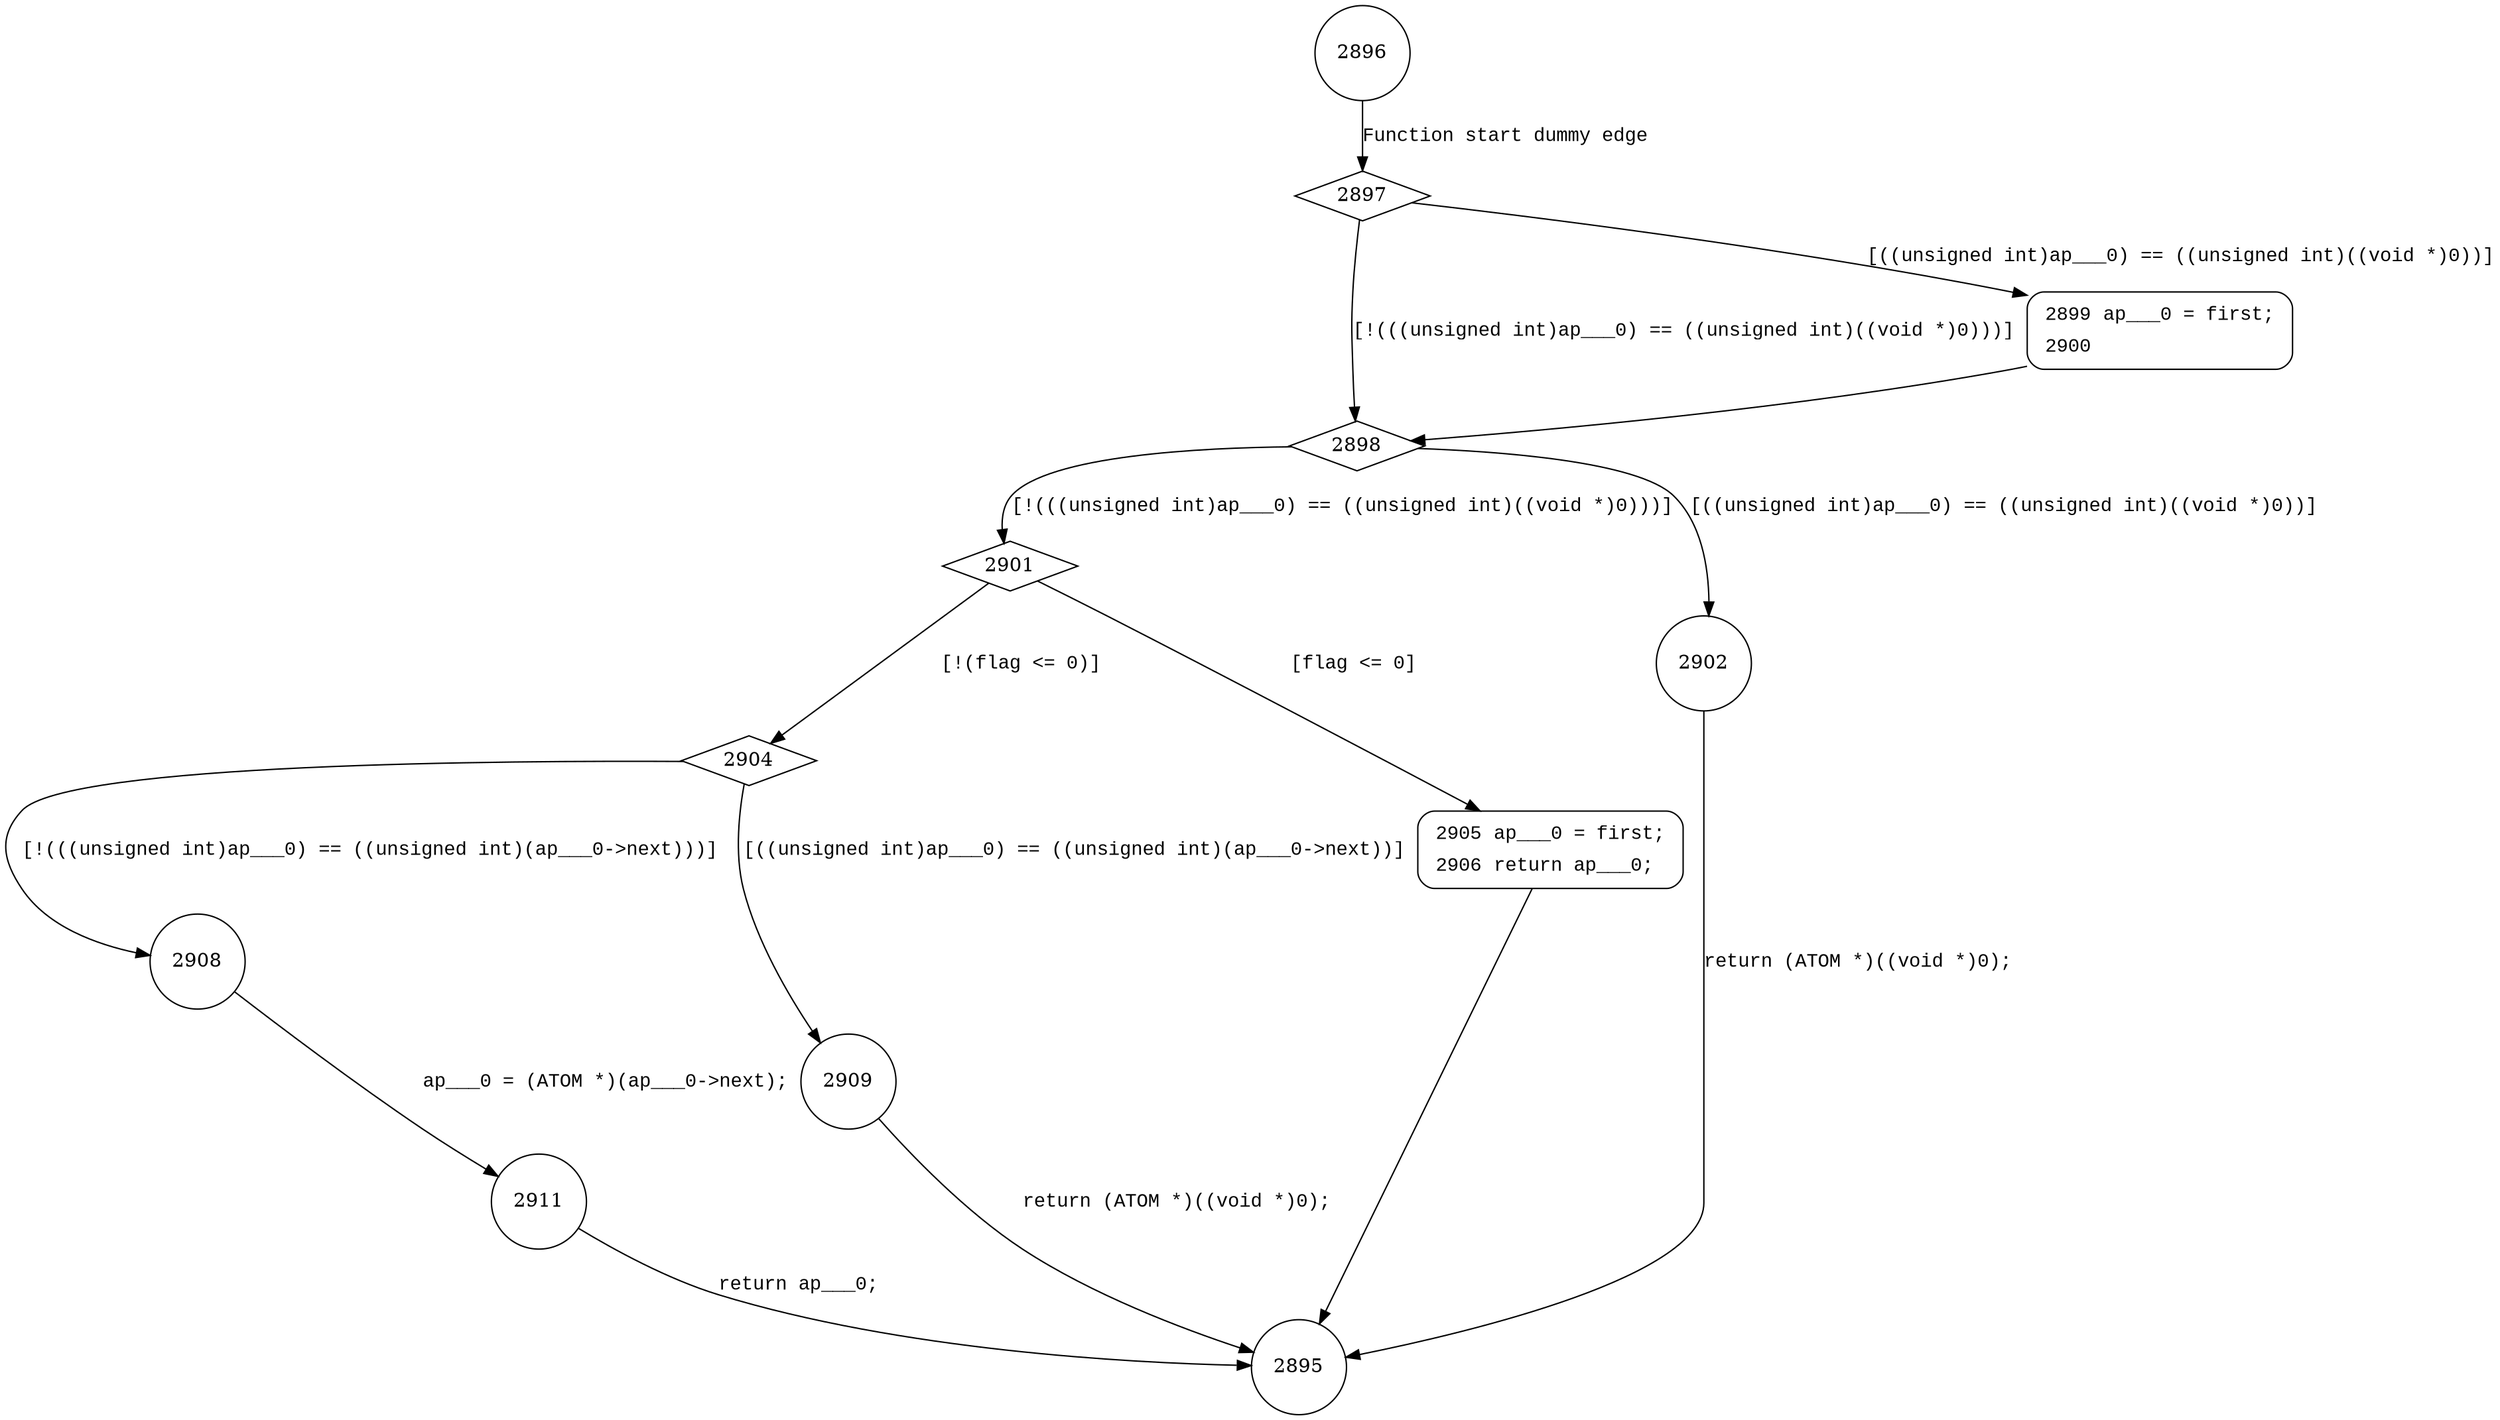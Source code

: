 digraph a_next {
2896 [shape="circle"]
2897 [shape="diamond"]
2898 [shape="diamond"]
2899 [shape="circle"]
2901 [shape="diamond"]
2902 [shape="circle"]
2904 [shape="diamond"]
2905 [shape="circle"]
2908 [shape="circle"]
2909 [shape="circle"]
2911 [shape="circle"]
2895 [shape="circle"]
2899 [style="filled,bold" penwidth="1" fillcolor="white" fontname="Courier New" shape="Mrecord" label=<<table border="0" cellborder="0" cellpadding="3" bgcolor="white"><tr><td align="right">2899</td><td align="left">ap___0 = first;</td></tr><tr><td align="right">2900</td><td align="left"></td></tr></table>>]
2899 -> 2898[label=""]
2905 [style="filled,bold" penwidth="1" fillcolor="white" fontname="Courier New" shape="Mrecord" label=<<table border="0" cellborder="0" cellpadding="3" bgcolor="white"><tr><td align="right">2905</td><td align="left">ap___0 = first;</td></tr><tr><td align="right">2906</td><td align="left">return ap___0;</td></tr></table>>]
2905 -> 2895[label=""]
2896 -> 2897 [label="Function start dummy edge" fontname="Courier New"]
2897 -> 2898 [label="[!(((unsigned int)ap___0) == ((unsigned int)((void *)0)))]" fontname="Courier New"]
2897 -> 2899 [label="[((unsigned int)ap___0) == ((unsigned int)((void *)0))]" fontname="Courier New"]
2898 -> 2901 [label="[!(((unsigned int)ap___0) == ((unsigned int)((void *)0)))]" fontname="Courier New"]
2898 -> 2902 [label="[((unsigned int)ap___0) == ((unsigned int)((void *)0))]" fontname="Courier New"]
2901 -> 2904 [label="[!(flag <= 0)]" fontname="Courier New"]
2901 -> 2905 [label="[flag <= 0]" fontname="Courier New"]
2904 -> 2908 [label="[!(((unsigned int)ap___0) == ((unsigned int)(ap___0->next)))]" fontname="Courier New"]
2904 -> 2909 [label="[((unsigned int)ap___0) == ((unsigned int)(ap___0->next))]" fontname="Courier New"]
2908 -> 2911 [label="ap___0 = (ATOM *)(ap___0->next);" fontname="Courier New"]
2902 -> 2895 [label="return (ATOM *)((void *)0);" fontname="Courier New"]
2909 -> 2895 [label="return (ATOM *)((void *)0);" fontname="Courier New"]
2911 -> 2895 [label="return ap___0;" fontname="Courier New"]
}